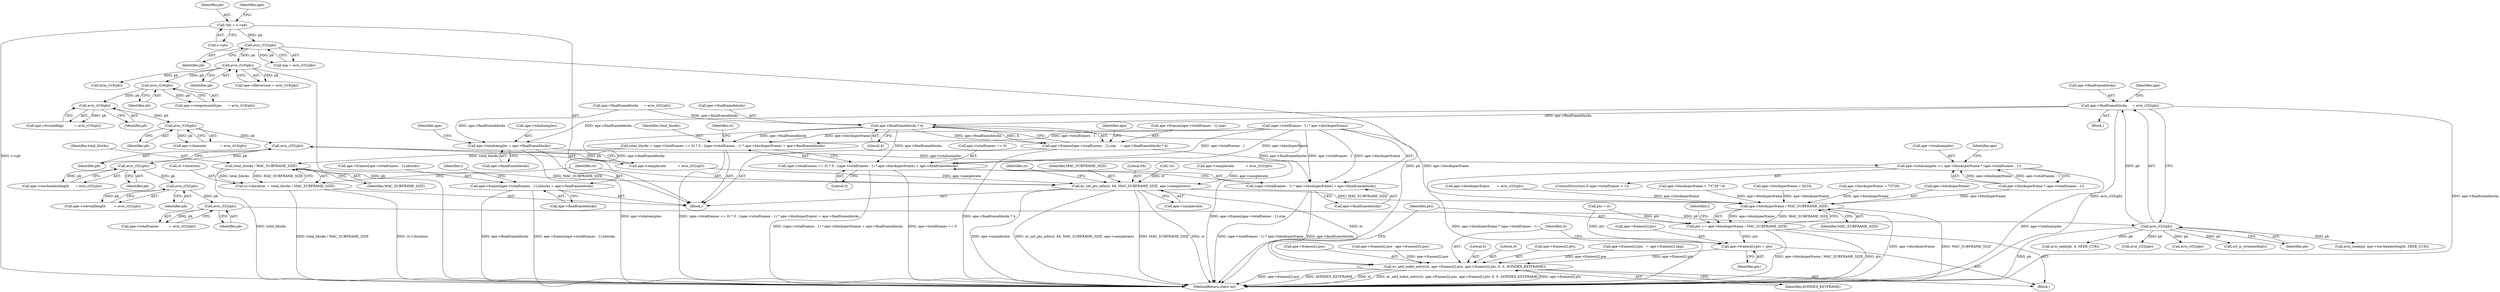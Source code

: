 digraph "0_FFmpeg_8312e3fc9041027a33c8bc667bb99740fdf41dd5@API" {
"1000364" [label="(Call,ape->finalframeblocks     = avio_rl32(pb))"];
"1000368" [label="(Call,avio_rl32(pb))"];
"1000362" [label="(Call,avio_rl32(pb))"];
"1000356" [label="(Call,avio_rl32(pb))"];
"1000350" [label="(Call,avio_rl32(pb))"];
"1000344" [label="(Call,avio_rl32(pb))"];
"1000338" [label="(Call,avio_rl16(pb))"];
"1000332" [label="(Call,avio_rl16(pb))"];
"1000326" [label="(Call,avio_rl16(pb))"];
"1000153" [label="(Call,avio_rl16(pb))"];
"1000136" [label="(Call,avio_rl32(pb))"];
"1000113" [label="(Call,*pb = s->pb)"];
"1000586" [label="(Call,ape->totalsamples = ape->finalframeblocks)"];
"1000599" [label="(Call,ape->totalsamples += ape->blocksperframe * (ape->totalframes - 1))"];
"1000780" [label="(Call,ape->finalframeblocks * 4)"];
"1000768" [label="(Call,ape->frames[ape->totalframes - 1].size    = ape->finalframeblocks * 4)"];
"1000785" [label="(Call,ape->frames[ape->totalframes - 1].nblocks = ape->finalframeblocks)"];
"1000914" [label="(Call,total_blocks = (ape->totalframes == 0) ? 0 : ((ape->totalframes - 1) * ape->blocksperframe) + ape->finalframeblocks)"];
"1001011" [label="(Call,total_blocks / MAC_SUBFRAME_SIZE)"];
"1001007" [label="(Call,st->duration  = total_blocks / MAC_SUBFRAME_SIZE)"];
"1001014" [label="(Call,av_set_pts_info(st, 64, MAC_SUBFRAME_SIZE, ape->samplerate))"];
"1001093" [label="(Call,av_add_index_entry(st, ape->frames[i].pos, ape->frames[i].pts, 0, 0, AVINDEX_KEYFRAME))"];
"1001114" [label="(Call,ape->blocksperframe / MAC_SUBFRAME_SIZE)"];
"1001112" [label="(Call,pts += ape->blocksperframe / MAC_SUBFRAME_SIZE)"];
"1001084" [label="(Call,ape->frames[i].pts = pts)"];
"1000916" [label="(Call,(ape->totalframes == 0) ? 0 : ((ape->totalframes - 1) * ape->blocksperframe) + ape->finalframeblocks)"];
"1000923" [label="(Call,((ape->totalframes - 1) * ape->blocksperframe) + ape->finalframeblocks)"];
"1000326" [label="(Call,avio_rl16(pb))"];
"1000784" [label="(Literal,4)"];
"1000311" [label="(Block,)"];
"1000362" [label="(Call,avio_rl32(pb))"];
"1000137" [label="(Identifier,pb)"];
"1001112" [label="(Call,pts += ape->blocksperframe / MAC_SUBFRAME_SIZE)"];
"1000373" [label="(Identifier,ape)"];
"1001094" [label="(Identifier,st)"];
"1000346" [label="(Call,ape->wavheaderlength      = avio_rl32(pb))"];
"1000909" [label="(Call,!st)"];
"1001069" [label="(Call,pts = 0)"];
"1000344" [label="(Call,avio_rl32(pb))"];
"1000304" [label="(Call,ape->samplerate           = avio_rl32(pb))"];
"1001085" [label="(Call,ape->frames[i].pts)"];
"1000780" [label="(Call,ape->finalframeblocks * 4)"];
"1000587" [label="(Call,ape->totalsamples)"];
"1000154" [label="(Identifier,pb)"];
"1000115" [label="(Call,s->pb)"];
"1000114" [label="(Identifier,pb)"];
"1000647" [label="(Call,avio_rl32(pb))"];
"1001012" [label="(Identifier,total_blocks)"];
"1001102" [label="(Call,ape->frames[i].pts)"];
"1000821" [label="(Call,ape->frames[i].pos  -= ape->frames[i].skip)"];
"1000356" [label="(Call,avio_rl32(pb))"];
"1000328" [label="(Call,ape->formatflags          = avio_rl16(pb))"];
"1000352" [label="(Call,ape->wavtaillength        = avio_rl32(pb))"];
"1001095" [label="(Call,ape->frames[i].pos)"];
"1000456" [label="(Call,ape->blocksperframe = 73728 * 4)"];
"1000924" [label="(Call,(ape->totalframes - 1) * ape->blocksperframe)"];
"1001024" [label="(Identifier,st)"];
"1001014" [label="(Call,av_set_pts_info(st, 64, MAC_SUBFRAME_SIZE, ape->samplerate))"];
"1001013" [label="(Identifier,MAC_SUBFRAME_SIZE)"];
"1000922" [label="(Literal,0)"];
"1000923" [label="(Call,((ape->totalframes - 1) * ape->blocksperframe) + ape->finalframeblocks)"];
"1000593" [label="(ControlStructure,if (ape->totalframes > 1))"];
"1000334" [label="(Call,ape->channels             = avio_rl16(pb))"];
"1000603" [label="(Call,ape->blocksperframe * (ape->totalframes - 1))"];
"1000752" [label="(Call,ape->frames[i].pos - ape->frames[0].pos)"];
"1001118" [label="(Identifier,MAC_SUBFRAME_SIZE)"];
"1000769" [label="(Call,ape->frames[ape->totalframes - 1].size)"];
"1001113" [label="(Identifier,pts)"];
"1000340" [label="(Call,ape->samplerate           = avio_rl32(pb))"];
"1000120" [label="(Identifier,ape)"];
"1000596" [label="(Identifier,ape)"];
"1000136" [label="(Call,avio_rl32(pb))"];
"1001011" [label="(Call,total_blocks / MAC_SUBFRAME_SIZE)"];
"1001008" [label="(Call,st->duration)"];
"1000488" [label="(Call,ape->blocksperframe = 9216)"];
"1001092" [label="(Identifier,pts)"];
"1000917" [label="(Call,ape->totalframes == 0)"];
"1000149" [label="(Call,ape->fileversion = avio_rl16(pb))"];
"1001018" [label="(Call,ape->samplerate)"];
"1000365" [label="(Call,ape->finalframeblocks)"];
"1000786" [label="(Call,ape->frames[ape->totalframes - 1].nblocks)"];
"1000933" [label="(Call,ape->finalframeblocks)"];
"1000802" [label="(Identifier,i)"];
"1000797" [label="(Call,ape->finalframeblocks)"];
"1000351" [label="(Identifier,pb)"];
"1000789" [label="(Identifier,ape)"];
"1000914" [label="(Call,total_blocks = (ape->totalframes == 0) ? 0 : ((ape->totalframes - 1) * ape->blocksperframe) + ape->finalframeblocks)"];
"1000785" [label="(Call,ape->frames[ape->totalframes - 1].nblocks = ape->finalframeblocks)"];
"1000482" [label="(Call,ape->blocksperframe = 73728)"];
"1000586" [label="(Call,ape->totalsamples = ape->finalframeblocks)"];
"1000345" [label="(Identifier,pb)"];
"1001114" [label="(Call,ape->blocksperframe / MAC_SUBFRAME_SIZE)"];
"1001007" [label="(Call,st->duration  = total_blocks / MAC_SUBFRAME_SIZE)"];
"1000781" [label="(Call,ape->finalframeblocks)"];
"1001115" [label="(Call,ape->blocksperframe)"];
"1000600" [label="(Call,ape->totalsamples)"];
"1000111" [label="(Block,)"];
"1001083" [label="(Block,)"];
"1000915" [label="(Identifier,total_blocks)"];
"1000875" [label="(Call,url_is_streamed(pb))"];
"1000939" [label="(Identifier,st)"];
"1000153" [label="(Call,avio_rl16(pb))"];
"1001015" [label="(Identifier,st)"];
"1000338" [label="(Call,avio_rl16(pb))"];
"1001111" [label="(Identifier,AVINDEX_KEYFRAME)"];
"1000358" [label="(Call,ape->totalframes          = avio_rl32(pb))"];
"1000368" [label="(Call,avio_rl32(pb))"];
"1000134" [label="(Call,tag = avio_rl32(pb))"];
"1000280" [label="(Call,ape->finalframeblocks     = avio_rl32(pb))"];
"1000274" [label="(Call,ape->blocksperframe       = avio_rl32(pb))"];
"1000768" [label="(Call,ape->frames[ape->totalframes - 1].size    = ape->finalframeblocks * 4)"];
"1000916" [label="(Call,(ape->totalframes == 0) ? 0 : ((ape->totalframes - 1) * ape->blocksperframe) + ape->finalframeblocks)"];
"1000364" [label="(Call,ape->finalframeblocks     = avio_rl32(pb))"];
"1000369" [label="(Identifier,pb)"];
"1000327" [label="(Identifier,pb)"];
"1001084" [label="(Call,ape->frames[i].pts = pts)"];
"1000198" [label="(Call,avio_rl16(pb))"];
"1001017" [label="(Identifier,MAC_SUBFRAME_SIZE)"];
"1000500" [label="(Call,avio_seek(pb, ape->wavheaderlength, SEEK_CUR))"];
"1000332" [label="(Call,avio_rl16(pb))"];
"1001093" [label="(Call,av_add_index_entry(st, ape->frames[i].pos, ape->frames[i].pts, 0, 0, AVINDEX_KEYFRAME))"];
"1000113" [label="(Call,*pb = s->pb)"];
"1000377" [label="(Call,avio_seek(pb, 4, SEEK_CUR))"];
"1000322" [label="(Call,ape->compressiontype      = avio_rl16(pb))"];
"1000397" [label="(Call,avio_rl32(pb))"];
"1001016" [label="(Literal,64)"];
"1000350" [label="(Call,avio_rl32(pb))"];
"1001082" [label="(Identifier,i)"];
"1000357" [label="(Identifier,pb)"];
"1000333" [label="(Identifier,pb)"];
"1000599" [label="(Call,ape->totalsamples += ape->blocksperframe * (ape->totalframes - 1))"];
"1001109" [label="(Literal,0)"];
"1001121" [label="(MethodReturn,static int)"];
"1000339" [label="(Identifier,pb)"];
"1000363" [label="(Identifier,pb)"];
"1000615" [label="(Identifier,ape)"];
"1001110" [label="(Literal,0)"];
"1000590" [label="(Call,ape->finalframeblocks)"];
"1000364" -> "1000311"  [label="AST: "];
"1000364" -> "1000368"  [label="CFG: "];
"1000365" -> "1000364"  [label="AST: "];
"1000368" -> "1000364"  [label="AST: "];
"1000373" -> "1000364"  [label="CFG: "];
"1000364" -> "1001121"  [label="DDG: ape->finalframeblocks"];
"1000364" -> "1001121"  [label="DDG: avio_rl32(pb)"];
"1000368" -> "1000364"  [label="DDG: pb"];
"1000364" -> "1000586"  [label="DDG: ape->finalframeblocks"];
"1000364" -> "1000780"  [label="DDG: ape->finalframeblocks"];
"1000368" -> "1000369"  [label="CFG: "];
"1000369" -> "1000368"  [label="AST: "];
"1000368" -> "1001121"  [label="DDG: pb"];
"1000362" -> "1000368"  [label="DDG: pb"];
"1000368" -> "1000377"  [label="DDG: pb"];
"1000368" -> "1000397"  [label="DDG: pb"];
"1000368" -> "1000500"  [label="DDG: pb"];
"1000368" -> "1000647"  [label="DDG: pb"];
"1000368" -> "1000875"  [label="DDG: pb"];
"1000362" -> "1000358"  [label="AST: "];
"1000362" -> "1000363"  [label="CFG: "];
"1000363" -> "1000362"  [label="AST: "];
"1000358" -> "1000362"  [label="CFG: "];
"1000362" -> "1000358"  [label="DDG: pb"];
"1000356" -> "1000362"  [label="DDG: pb"];
"1000356" -> "1000352"  [label="AST: "];
"1000356" -> "1000357"  [label="CFG: "];
"1000357" -> "1000356"  [label="AST: "];
"1000352" -> "1000356"  [label="CFG: "];
"1000356" -> "1000352"  [label="DDG: pb"];
"1000350" -> "1000356"  [label="DDG: pb"];
"1000350" -> "1000346"  [label="AST: "];
"1000350" -> "1000351"  [label="CFG: "];
"1000351" -> "1000350"  [label="AST: "];
"1000346" -> "1000350"  [label="CFG: "];
"1000350" -> "1000346"  [label="DDG: pb"];
"1000344" -> "1000350"  [label="DDG: pb"];
"1000344" -> "1000340"  [label="AST: "];
"1000344" -> "1000345"  [label="CFG: "];
"1000345" -> "1000344"  [label="AST: "];
"1000340" -> "1000344"  [label="CFG: "];
"1000344" -> "1000340"  [label="DDG: pb"];
"1000338" -> "1000344"  [label="DDG: pb"];
"1000338" -> "1000334"  [label="AST: "];
"1000338" -> "1000339"  [label="CFG: "];
"1000339" -> "1000338"  [label="AST: "];
"1000334" -> "1000338"  [label="CFG: "];
"1000338" -> "1000334"  [label="DDG: pb"];
"1000332" -> "1000338"  [label="DDG: pb"];
"1000332" -> "1000328"  [label="AST: "];
"1000332" -> "1000333"  [label="CFG: "];
"1000333" -> "1000332"  [label="AST: "];
"1000328" -> "1000332"  [label="CFG: "];
"1000332" -> "1000328"  [label="DDG: pb"];
"1000326" -> "1000332"  [label="DDG: pb"];
"1000326" -> "1000322"  [label="AST: "];
"1000326" -> "1000327"  [label="CFG: "];
"1000327" -> "1000326"  [label="AST: "];
"1000322" -> "1000326"  [label="CFG: "];
"1000326" -> "1000322"  [label="DDG: pb"];
"1000153" -> "1000326"  [label="DDG: pb"];
"1000153" -> "1000149"  [label="AST: "];
"1000153" -> "1000154"  [label="CFG: "];
"1000154" -> "1000153"  [label="AST: "];
"1000149" -> "1000153"  [label="CFG: "];
"1000153" -> "1001121"  [label="DDG: pb"];
"1000153" -> "1000149"  [label="DDG: pb"];
"1000136" -> "1000153"  [label="DDG: pb"];
"1000153" -> "1000198"  [label="DDG: pb"];
"1000136" -> "1000134"  [label="AST: "];
"1000136" -> "1000137"  [label="CFG: "];
"1000137" -> "1000136"  [label="AST: "];
"1000134" -> "1000136"  [label="CFG: "];
"1000136" -> "1001121"  [label="DDG: pb"];
"1000136" -> "1000134"  [label="DDG: pb"];
"1000113" -> "1000136"  [label="DDG: pb"];
"1000113" -> "1000111"  [label="AST: "];
"1000113" -> "1000115"  [label="CFG: "];
"1000114" -> "1000113"  [label="AST: "];
"1000115" -> "1000113"  [label="AST: "];
"1000120" -> "1000113"  [label="CFG: "];
"1000113" -> "1001121"  [label="DDG: s->pb"];
"1000586" -> "1000111"  [label="AST: "];
"1000586" -> "1000590"  [label="CFG: "];
"1000587" -> "1000586"  [label="AST: "];
"1000590" -> "1000586"  [label="AST: "];
"1000596" -> "1000586"  [label="CFG: "];
"1000586" -> "1001121"  [label="DDG: ape->totalsamples"];
"1000280" -> "1000586"  [label="DDG: ape->finalframeblocks"];
"1000586" -> "1000599"  [label="DDG: ape->totalsamples"];
"1000599" -> "1000593"  [label="AST: "];
"1000599" -> "1000603"  [label="CFG: "];
"1000600" -> "1000599"  [label="AST: "];
"1000603" -> "1000599"  [label="AST: "];
"1000615" -> "1000599"  [label="CFG: "];
"1000599" -> "1001121"  [label="DDG: ape->totalsamples"];
"1000599" -> "1001121"  [label="DDG: ape->blocksperframe * (ape->totalframes - 1)"];
"1000603" -> "1000599"  [label="DDG: ape->blocksperframe"];
"1000603" -> "1000599"  [label="DDG: ape->totalframes - 1"];
"1000780" -> "1000768"  [label="AST: "];
"1000780" -> "1000784"  [label="CFG: "];
"1000781" -> "1000780"  [label="AST: "];
"1000784" -> "1000780"  [label="AST: "];
"1000768" -> "1000780"  [label="CFG: "];
"1000780" -> "1000768"  [label="DDG: ape->finalframeblocks"];
"1000780" -> "1000768"  [label="DDG: 4"];
"1000280" -> "1000780"  [label="DDG: ape->finalframeblocks"];
"1000780" -> "1000785"  [label="DDG: ape->finalframeblocks"];
"1000780" -> "1000914"  [label="DDG: ape->finalframeblocks"];
"1000780" -> "1000916"  [label="DDG: ape->finalframeblocks"];
"1000780" -> "1000923"  [label="DDG: ape->finalframeblocks"];
"1000768" -> "1000111"  [label="AST: "];
"1000769" -> "1000768"  [label="AST: "];
"1000789" -> "1000768"  [label="CFG: "];
"1000768" -> "1001121"  [label="DDG: ape->finalframeblocks * 4"];
"1000768" -> "1001121"  [label="DDG: ape->frames[ape->totalframes - 1].size"];
"1000785" -> "1000111"  [label="AST: "];
"1000785" -> "1000797"  [label="CFG: "];
"1000786" -> "1000785"  [label="AST: "];
"1000797" -> "1000785"  [label="AST: "];
"1000802" -> "1000785"  [label="CFG: "];
"1000785" -> "1001121"  [label="DDG: ape->frames[ape->totalframes - 1].nblocks"];
"1000785" -> "1001121"  [label="DDG: ape->finalframeblocks"];
"1000914" -> "1000111"  [label="AST: "];
"1000914" -> "1000916"  [label="CFG: "];
"1000915" -> "1000914"  [label="AST: "];
"1000916" -> "1000914"  [label="AST: "];
"1000939" -> "1000914"  [label="CFG: "];
"1000914" -> "1001121"  [label="DDG: (ape->totalframes == 0) ? 0 : ((ape->totalframes - 1) * ape->blocksperframe) + ape->finalframeblocks"];
"1000924" -> "1000914"  [label="DDG: ape->totalframes - 1"];
"1000924" -> "1000914"  [label="DDG: ape->blocksperframe"];
"1000914" -> "1001011"  [label="DDG: total_blocks"];
"1001011" -> "1001007"  [label="AST: "];
"1001011" -> "1001013"  [label="CFG: "];
"1001012" -> "1001011"  [label="AST: "];
"1001013" -> "1001011"  [label="AST: "];
"1001007" -> "1001011"  [label="CFG: "];
"1001011" -> "1001121"  [label="DDG: total_blocks"];
"1001011" -> "1001007"  [label="DDG: total_blocks"];
"1001011" -> "1001007"  [label="DDG: MAC_SUBFRAME_SIZE"];
"1001011" -> "1001014"  [label="DDG: MAC_SUBFRAME_SIZE"];
"1001007" -> "1000111"  [label="AST: "];
"1001008" -> "1001007"  [label="AST: "];
"1001015" -> "1001007"  [label="CFG: "];
"1001007" -> "1001121"  [label="DDG: st->duration"];
"1001007" -> "1001121"  [label="DDG: total_blocks / MAC_SUBFRAME_SIZE"];
"1001014" -> "1000111"  [label="AST: "];
"1001014" -> "1001018"  [label="CFG: "];
"1001015" -> "1001014"  [label="AST: "];
"1001016" -> "1001014"  [label="AST: "];
"1001017" -> "1001014"  [label="AST: "];
"1001018" -> "1001014"  [label="AST: "];
"1001024" -> "1001014"  [label="CFG: "];
"1001014" -> "1001121"  [label="DDG: st"];
"1001014" -> "1001121"  [label="DDG: ape->samplerate"];
"1001014" -> "1001121"  [label="DDG: av_set_pts_info(st, 64, MAC_SUBFRAME_SIZE, ape->samplerate)"];
"1001014" -> "1001121"  [label="DDG: MAC_SUBFRAME_SIZE"];
"1000909" -> "1001014"  [label="DDG: st"];
"1000304" -> "1001014"  [label="DDG: ape->samplerate"];
"1000340" -> "1001014"  [label="DDG: ape->samplerate"];
"1001014" -> "1001093"  [label="DDG: st"];
"1001014" -> "1001114"  [label="DDG: MAC_SUBFRAME_SIZE"];
"1001093" -> "1001083"  [label="AST: "];
"1001093" -> "1001111"  [label="CFG: "];
"1001094" -> "1001093"  [label="AST: "];
"1001095" -> "1001093"  [label="AST: "];
"1001102" -> "1001093"  [label="AST: "];
"1001109" -> "1001093"  [label="AST: "];
"1001110" -> "1001093"  [label="AST: "];
"1001111" -> "1001093"  [label="AST: "];
"1001113" -> "1001093"  [label="CFG: "];
"1001093" -> "1001121"  [label="DDG: AVINDEX_KEYFRAME"];
"1001093" -> "1001121"  [label="DDG: st"];
"1001093" -> "1001121"  [label="DDG: av_add_index_entry(st, ape->frames[i].pos, ape->frames[i].pts, 0, 0, AVINDEX_KEYFRAME)"];
"1001093" -> "1001121"  [label="DDG: ape->frames[i].pts"];
"1001093" -> "1001121"  [label="DDG: ape->frames[i].pos"];
"1000752" -> "1001093"  [label="DDG: ape->frames[i].pos"];
"1000821" -> "1001093"  [label="DDG: ape->frames[i].pos"];
"1001084" -> "1001093"  [label="DDG: ape->frames[i].pts"];
"1001114" -> "1001112"  [label="AST: "];
"1001114" -> "1001118"  [label="CFG: "];
"1001115" -> "1001114"  [label="AST: "];
"1001118" -> "1001114"  [label="AST: "];
"1001112" -> "1001114"  [label="CFG: "];
"1001114" -> "1001121"  [label="DDG: ape->blocksperframe"];
"1001114" -> "1001121"  [label="DDG: MAC_SUBFRAME_SIZE"];
"1001114" -> "1001112"  [label="DDG: ape->blocksperframe"];
"1001114" -> "1001112"  [label="DDG: MAC_SUBFRAME_SIZE"];
"1000924" -> "1001114"  [label="DDG: ape->blocksperframe"];
"1000482" -> "1001114"  [label="DDG: ape->blocksperframe"];
"1000603" -> "1001114"  [label="DDG: ape->blocksperframe"];
"1000456" -> "1001114"  [label="DDG: ape->blocksperframe"];
"1000488" -> "1001114"  [label="DDG: ape->blocksperframe"];
"1000274" -> "1001114"  [label="DDG: ape->blocksperframe"];
"1001112" -> "1001083"  [label="AST: "];
"1001113" -> "1001112"  [label="AST: "];
"1001082" -> "1001112"  [label="CFG: "];
"1001112" -> "1001121"  [label="DDG: pts"];
"1001112" -> "1001121"  [label="DDG: ape->blocksperframe / MAC_SUBFRAME_SIZE"];
"1001112" -> "1001084"  [label="DDG: pts"];
"1001069" -> "1001112"  [label="DDG: pts"];
"1001084" -> "1001083"  [label="AST: "];
"1001084" -> "1001092"  [label="CFG: "];
"1001085" -> "1001084"  [label="AST: "];
"1001092" -> "1001084"  [label="AST: "];
"1001094" -> "1001084"  [label="CFG: "];
"1001069" -> "1001084"  [label="DDG: pts"];
"1000916" -> "1000922"  [label="CFG: "];
"1000916" -> "1000923"  [label="CFG: "];
"1000917" -> "1000916"  [label="AST: "];
"1000922" -> "1000916"  [label="AST: "];
"1000923" -> "1000916"  [label="AST: "];
"1000916" -> "1001121"  [label="DDG: ((ape->totalframes - 1) * ape->blocksperframe) + ape->finalframeblocks"];
"1000916" -> "1001121"  [label="DDG: ape->totalframes == 0"];
"1000924" -> "1000916"  [label="DDG: ape->totalframes - 1"];
"1000924" -> "1000916"  [label="DDG: ape->blocksperframe"];
"1000923" -> "1000933"  [label="CFG: "];
"1000924" -> "1000923"  [label="AST: "];
"1000933" -> "1000923"  [label="AST: "];
"1000923" -> "1001121"  [label="DDG: ape->finalframeblocks"];
"1000923" -> "1001121"  [label="DDG: (ape->totalframes - 1) * ape->blocksperframe"];
"1000924" -> "1000923"  [label="DDG: ape->totalframes - 1"];
"1000924" -> "1000923"  [label="DDG: ape->blocksperframe"];
}
